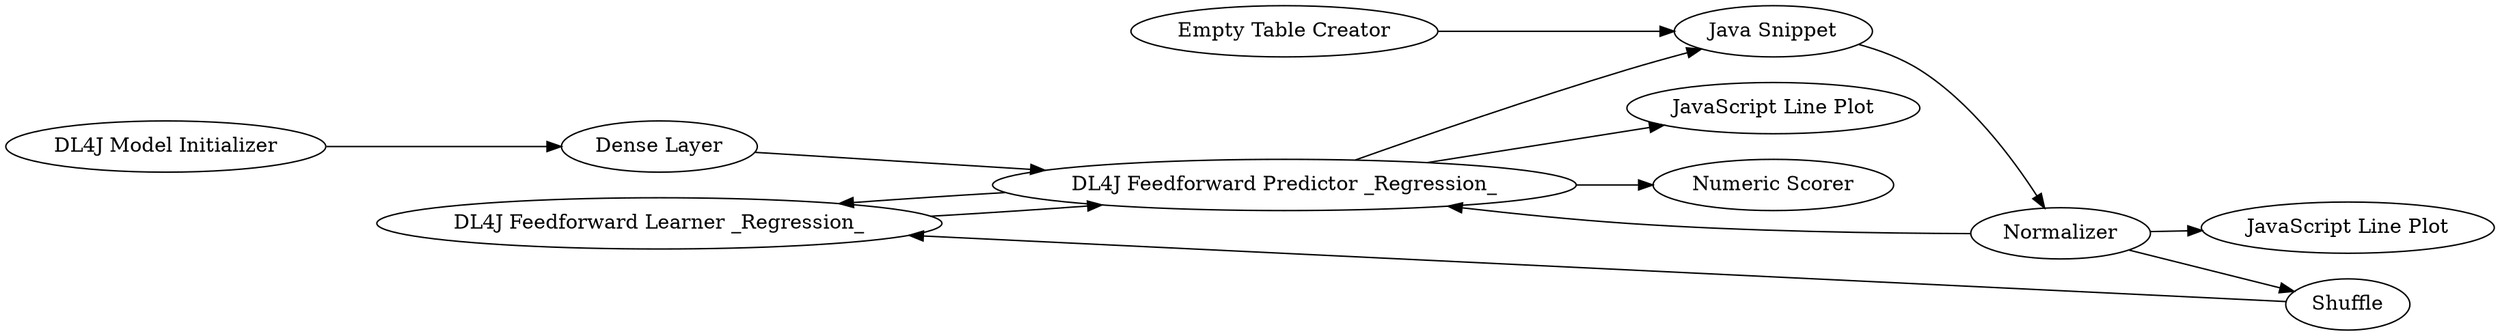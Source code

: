 digraph {
	17 -> 23
	23 -> 2
	23 -> 33
	11 -> 17
	3 -> 11
	23 -> 17
	1 -> 2
	2 -> 3
	23 -> 20
	3 -> 30
	27 -> 26
	26 -> 23
	3 -> 23
	27 [label="DL4J Model Initializer"]
	20 [label="Numeric Scorer"]
	1 [label="Empty Table Creator"]
	23 [label="DL4J Feedforward Predictor _Regression_"]
	26 [label="Dense Layer"]
	11 [label=Shuffle]
	33 [label="JavaScript Line Plot"]
	17 [label="DL4J Feedforward Learner _Regression_"]
	30 [label="JavaScript Line Plot"]
	3 [label=Normalizer]
	2 [label="Java Snippet"]
	rankdir=LR
}
